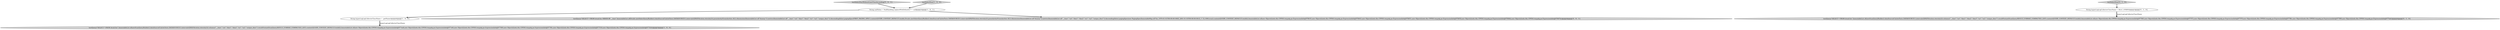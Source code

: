 digraph {
2 [style = filled, label = "String hyperLogLogCollectorClassName = .getName()@@@4@@@['1', '0', '0']", fillcolor = white, shape = ellipse image = "AAA0AAABBB1BBB"];
5 [style = filled, label = "testSelectStar['0', '1', '0']", fillcolor = lightgray, shape = diamond image = "AAA0AAABBB2BBB"];
1 [style = filled, label = "String nullValue = NullHandling.replaceWithDefault()? \"\": null@@@3@@@['1', '0', '1']", fillcolor = white, shape = ellipse image = "AAA0AAABBB1BBB"];
6 [style = filled, label = "testQuery(\"SELECT * FROM druid.foo\",ImmutableList.of(newScanQueryBuilder().dataSource(CalciteTests.DATASOURCE1).intervals(QSS(Filtration.eternity())).columns(\"__time\",\"cnt\",\"dim1\",\"dim2\",\"dim3\",\"m1\",\"m2\",\"unique_dim1\").resultFormat(ScanQuery.RESULT_FORMAT_COMPACTED_LIST).context(QUERY_CONTEXT_DEFAULT).build()),ImmutableList.of(new Object((((edu.fdu.CPPDG.tinypdg.pe.ExpressionInfo@977f65,new Object((((edu.fdu.CPPDG.tinypdg.pe.ExpressionInfo@977f72,new Object((((edu.fdu.CPPDG.tinypdg.pe.ExpressionInfo@977f7f,new Object((((edu.fdu.CPPDG.tinypdg.pe.ExpressionInfo@977f8c,new Object((((edu.fdu.CPPDG.tinypdg.pe.ExpressionInfo@977f99,new Object((((edu.fdu.CPPDG.tinypdg.pe.ExpressionInfo@977fa6))@@@4@@@['0', '1', '0']", fillcolor = lightgray, shape = ellipse image = "AAA0AAABBB2BBB"];
8 [style = filled, label = "testSelectStarWithoutLimitTimeAscending['0', '0', '1']", fillcolor = lightgray, shape = diamond image = "AAA0AAABBB3BBB"];
7 [style = filled, label = "testQuery(\"SELECT * FROM druid.foo ORDER BY __time\",ImmutableList.of(Druids.newSelectQueryBuilder().dataSource(CalciteTests.DATASOURCE1).intervals(QSS(Filtration.eternity())).granularity(Granularities.ALL).dimensions(ImmutableList.of(\"dummy\")).metrics(ImmutableList.of(\"__time\",\"cnt\",\"dim1\",\"dim2\",\"m1\",\"m2\",\"unique_dim1\")).descending(false).pagingSpec(FIRST_PAGING_SPEC).context(QUERY_CONTEXT_DEFAULT).build(),Druids.newSelectQueryBuilder().dataSource(CalciteTests.DATASOURCE1).intervals(QSS(Filtration.eternity())).granularity(Granularities.ALL).dimensions(ImmutableList.of(\"dummy\")).metrics(ImmutableList.of(\"__time\",\"cnt\",\"dim1\",\"dim2\",\"m1\",\"m2\",\"unique_dim1\")).descending(false).pagingSpec(new PagingSpec(ImmutableMap.of(\"foo_1970-01-01T00:00:00.000Z_2001-01-03T00:00:00.001Z_1\",5),1000,true)).context(QUERY_CONTEXT_DEFAULT).build()),ImmutableList.of(new Object((((edu.fdu.CPPDG.tinypdg.pe.ExpressionInfo@978035,new Object((((edu.fdu.CPPDG.tinypdg.pe.ExpressionInfo@978043,new Object((((edu.fdu.CPPDG.tinypdg.pe.ExpressionInfo@978051,new Object((((edu.fdu.CPPDG.tinypdg.pe.ExpressionInfo@97805f,new Object((((edu.fdu.CPPDG.tinypdg.pe.ExpressionInfo@97806d,new Object((((edu.fdu.CPPDG.tinypdg.pe.ExpressionInfo@97807b))@@@4@@@['0', '0', '1']", fillcolor = lightgray, shape = ellipse image = "AAA0AAABBB3BBB"];
0 [style = filled, label = "testQuery(\"SELECT * FROM druid.foo\",ImmutableList.of(newScanQueryBuilder().dataSource(CalciteTests.DATASOURCE1).intervals(QSS(Filtration.eternity())).columns(\"__time\",\"cnt\",\"dim1\",\"dim2\",\"m1\",\"m2\",\"unique_dim1\").resultFormat(ScanQuery.RESULT_FORMAT_COMPACTED_LIST).context(QUERY_CONTEXT_DEFAULT).build()),ImmutableList.of(new Object((((edu.fdu.CPPDG.tinypdg.pe.ExpressionInfo@977ee8,new Object((((edu.fdu.CPPDG.tinypdg.pe.ExpressionInfo@977ef4,new Object((((edu.fdu.CPPDG.tinypdg.pe.ExpressionInfo@977f00,new Object((((edu.fdu.CPPDG.tinypdg.pe.ExpressionInfo@977f0c,new Object((((edu.fdu.CPPDG.tinypdg.pe.ExpressionInfo@977f18,new Object((((edu.fdu.CPPDG.tinypdg.pe.ExpressionInfo@977f24))@@@5@@@['1', '0', '0']", fillcolor = lightgray, shape = ellipse image = "AAA0AAABBB1BBB"];
3 [style = filled, label = "testSelectStar['1', '0', '0']", fillcolor = lightgray, shape = diamond image = "AAA0AAABBB1BBB"];
4 [style = filled, label = "String hyperLogLogCollectorClassName = HLLC_STRING@@@3@@@['0', '1', '0']", fillcolor = white, shape = ellipse image = "AAA0AAABBB2BBB"];
2->0 [style = bold, label=""];
4->6 [style = bold, label=""];
1->7 [style = bold, label=""];
2->0 [style = solid, label="hyperLogLogCollectorClassName"];
1->2 [style = bold, label=""];
5->4 [style = bold, label=""];
3->1 [style = bold, label=""];
4->6 [style = solid, label="hyperLogLogCollectorClassName"];
8->1 [style = bold, label=""];
}
